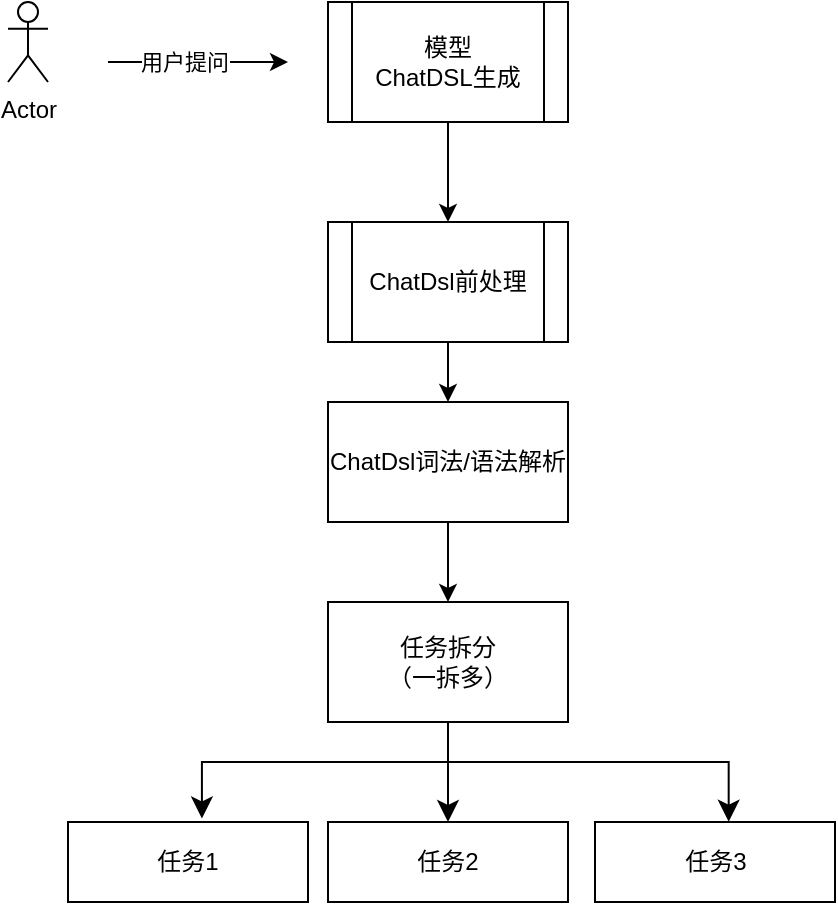 <mxfile version="28.2.7">
  <diagram id="C5RBs43oDa-KdzZeNtuy" name="Page-1">
    <mxGraphModel dx="1188" dy="641" grid="1" gridSize="10" guides="1" tooltips="1" connect="1" arrows="1" fold="1" page="1" pageScale="1" pageWidth="827" pageHeight="1169" math="0" shadow="0">
      <root>
        <mxCell id="WIyWlLk6GJQsqaUBKTNV-0" />
        <mxCell id="WIyWlLk6GJQsqaUBKTNV-1" parent="WIyWlLk6GJQsqaUBKTNV-0" />
        <mxCell id="SPuBUjwBYpP1O54M1DYz-13" value="Actor" style="shape=umlActor;verticalLabelPosition=bottom;verticalAlign=top;html=1;outlineConnect=0;" vertex="1" parent="WIyWlLk6GJQsqaUBKTNV-1">
          <mxGeometry x="60" y="80" width="20" height="40" as="geometry" />
        </mxCell>
        <mxCell id="SPuBUjwBYpP1O54M1DYz-15" value="" style="endArrow=classic;html=1;rounded=0;" edge="1" parent="WIyWlLk6GJQsqaUBKTNV-1">
          <mxGeometry width="50" height="50" relative="1" as="geometry">
            <mxPoint x="110" y="110" as="sourcePoint" />
            <mxPoint x="200" y="110" as="targetPoint" />
          </mxGeometry>
        </mxCell>
        <mxCell id="SPuBUjwBYpP1O54M1DYz-16" value="用户提问" style="edgeLabel;html=1;align=center;verticalAlign=middle;resizable=0;points=[];" vertex="1" connectable="0" parent="SPuBUjwBYpP1O54M1DYz-15">
          <mxGeometry x="-0.159" relative="1" as="geometry">
            <mxPoint as="offset" />
          </mxGeometry>
        </mxCell>
        <mxCell id="SPuBUjwBYpP1O54M1DYz-19" value="" style="edgeStyle=orthogonalEdgeStyle;rounded=0;orthogonalLoop=1;jettySize=auto;html=1;" edge="1" parent="WIyWlLk6GJQsqaUBKTNV-1" source="SPuBUjwBYpP1O54M1DYz-17" target="SPuBUjwBYpP1O54M1DYz-18">
          <mxGeometry relative="1" as="geometry" />
        </mxCell>
        <mxCell id="SPuBUjwBYpP1O54M1DYz-17" value="模型&lt;div&gt;ChatDSL&lt;span style=&quot;background-color: transparent;&quot;&gt;生成&lt;/span&gt;&lt;/div&gt;" style="shape=process;whiteSpace=wrap;html=1;backgroundOutline=1;" vertex="1" parent="WIyWlLk6GJQsqaUBKTNV-1">
          <mxGeometry x="220" y="80" width="120" height="60" as="geometry" />
        </mxCell>
        <mxCell id="SPuBUjwBYpP1O54M1DYz-21" value="" style="edgeStyle=orthogonalEdgeStyle;rounded=0;orthogonalLoop=1;jettySize=auto;html=1;" edge="1" parent="WIyWlLk6GJQsqaUBKTNV-1" source="SPuBUjwBYpP1O54M1DYz-18" target="SPuBUjwBYpP1O54M1DYz-20">
          <mxGeometry relative="1" as="geometry" />
        </mxCell>
        <mxCell id="SPuBUjwBYpP1O54M1DYz-18" value="ChatDsl前处理" style="shape=process;whiteSpace=wrap;html=1;backgroundOutline=1;" vertex="1" parent="WIyWlLk6GJQsqaUBKTNV-1">
          <mxGeometry x="220" y="190" width="120" height="60" as="geometry" />
        </mxCell>
        <mxCell id="SPuBUjwBYpP1O54M1DYz-23" value="" style="edgeStyle=orthogonalEdgeStyle;rounded=0;orthogonalLoop=1;jettySize=auto;html=1;" edge="1" parent="WIyWlLk6GJQsqaUBKTNV-1" source="SPuBUjwBYpP1O54M1DYz-20" target="SPuBUjwBYpP1O54M1DYz-22">
          <mxGeometry relative="1" as="geometry" />
        </mxCell>
        <mxCell id="SPuBUjwBYpP1O54M1DYz-20" value="ChatDsl词法/语法解析" style="whiteSpace=wrap;html=1;" vertex="1" parent="WIyWlLk6GJQsqaUBKTNV-1">
          <mxGeometry x="220" y="280" width="120" height="60" as="geometry" />
        </mxCell>
        <mxCell id="SPuBUjwBYpP1O54M1DYz-22" value="任务拆分&lt;div&gt;（一拆多）&lt;/div&gt;" style="whiteSpace=wrap;html=1;" vertex="1" parent="WIyWlLk6GJQsqaUBKTNV-1">
          <mxGeometry x="220" y="380" width="120" height="60" as="geometry" />
        </mxCell>
        <mxCell id="SPuBUjwBYpP1O54M1DYz-24" value="任务1" style="whiteSpace=wrap;html=1;" vertex="1" parent="WIyWlLk6GJQsqaUBKTNV-1">
          <mxGeometry x="90" y="490" width="120" height="40" as="geometry" />
        </mxCell>
        <mxCell id="SPuBUjwBYpP1O54M1DYz-25" value="任务2" style="whiteSpace=wrap;html=1;" vertex="1" parent="WIyWlLk6GJQsqaUBKTNV-1">
          <mxGeometry x="220" y="490" width="120" height="40" as="geometry" />
        </mxCell>
        <mxCell id="SPuBUjwBYpP1O54M1DYz-26" value="任务3" style="whiteSpace=wrap;html=1;" vertex="1" parent="WIyWlLk6GJQsqaUBKTNV-1">
          <mxGeometry x="353.5" y="490" width="120" height="40" as="geometry" />
        </mxCell>
        <mxCell id="SPuBUjwBYpP1O54M1DYz-28" value="" style="edgeStyle=elbowEdgeStyle;elbow=vertical;endArrow=classic;html=1;curved=0;rounded=0;endSize=8;startSize=8;exitX=0.5;exitY=1;exitDx=0;exitDy=0;entryX=0.558;entryY=-0.044;entryDx=0;entryDy=0;entryPerimeter=0;" edge="1" parent="WIyWlLk6GJQsqaUBKTNV-1" source="SPuBUjwBYpP1O54M1DYz-22" target="SPuBUjwBYpP1O54M1DYz-24">
          <mxGeometry width="50" height="50" relative="1" as="geometry">
            <mxPoint x="400" y="420" as="sourcePoint" />
            <mxPoint x="450" y="370" as="targetPoint" />
            <Array as="points">
              <mxPoint x="200" y="460" />
            </Array>
          </mxGeometry>
        </mxCell>
        <mxCell id="SPuBUjwBYpP1O54M1DYz-29" value="" style="edgeStyle=elbowEdgeStyle;elbow=vertical;endArrow=classic;html=1;curved=0;rounded=0;endSize=8;startSize=8;exitX=0.5;exitY=1;exitDx=0;exitDy=0;" edge="1" parent="WIyWlLk6GJQsqaUBKTNV-1" source="SPuBUjwBYpP1O54M1DYz-22">
          <mxGeometry width="50" height="50" relative="1" as="geometry">
            <mxPoint x="403" y="450" as="sourcePoint" />
            <mxPoint x="280" y="490" as="targetPoint" />
            <Array as="points">
              <mxPoint x="323" y="470" />
            </Array>
          </mxGeometry>
        </mxCell>
        <mxCell id="SPuBUjwBYpP1O54M1DYz-30" value="" style="edgeStyle=elbowEdgeStyle;elbow=vertical;endArrow=classic;html=1;curved=0;rounded=0;endSize=8;startSize=8;exitX=0.5;exitY=1;exitDx=0;exitDy=0;entryX=0.557;entryY=-0.004;entryDx=0;entryDy=0;entryPerimeter=0;" edge="1" parent="WIyWlLk6GJQsqaUBKTNV-1" source="SPuBUjwBYpP1O54M1DYz-22" target="SPuBUjwBYpP1O54M1DYz-26">
          <mxGeometry width="50" height="50" relative="1" as="geometry">
            <mxPoint x="423" y="460" as="sourcePoint" />
            <mxPoint x="300" y="508" as="targetPoint" />
            <Array as="points">
              <mxPoint x="350" y="460" />
            </Array>
          </mxGeometry>
        </mxCell>
      </root>
    </mxGraphModel>
  </diagram>
</mxfile>
